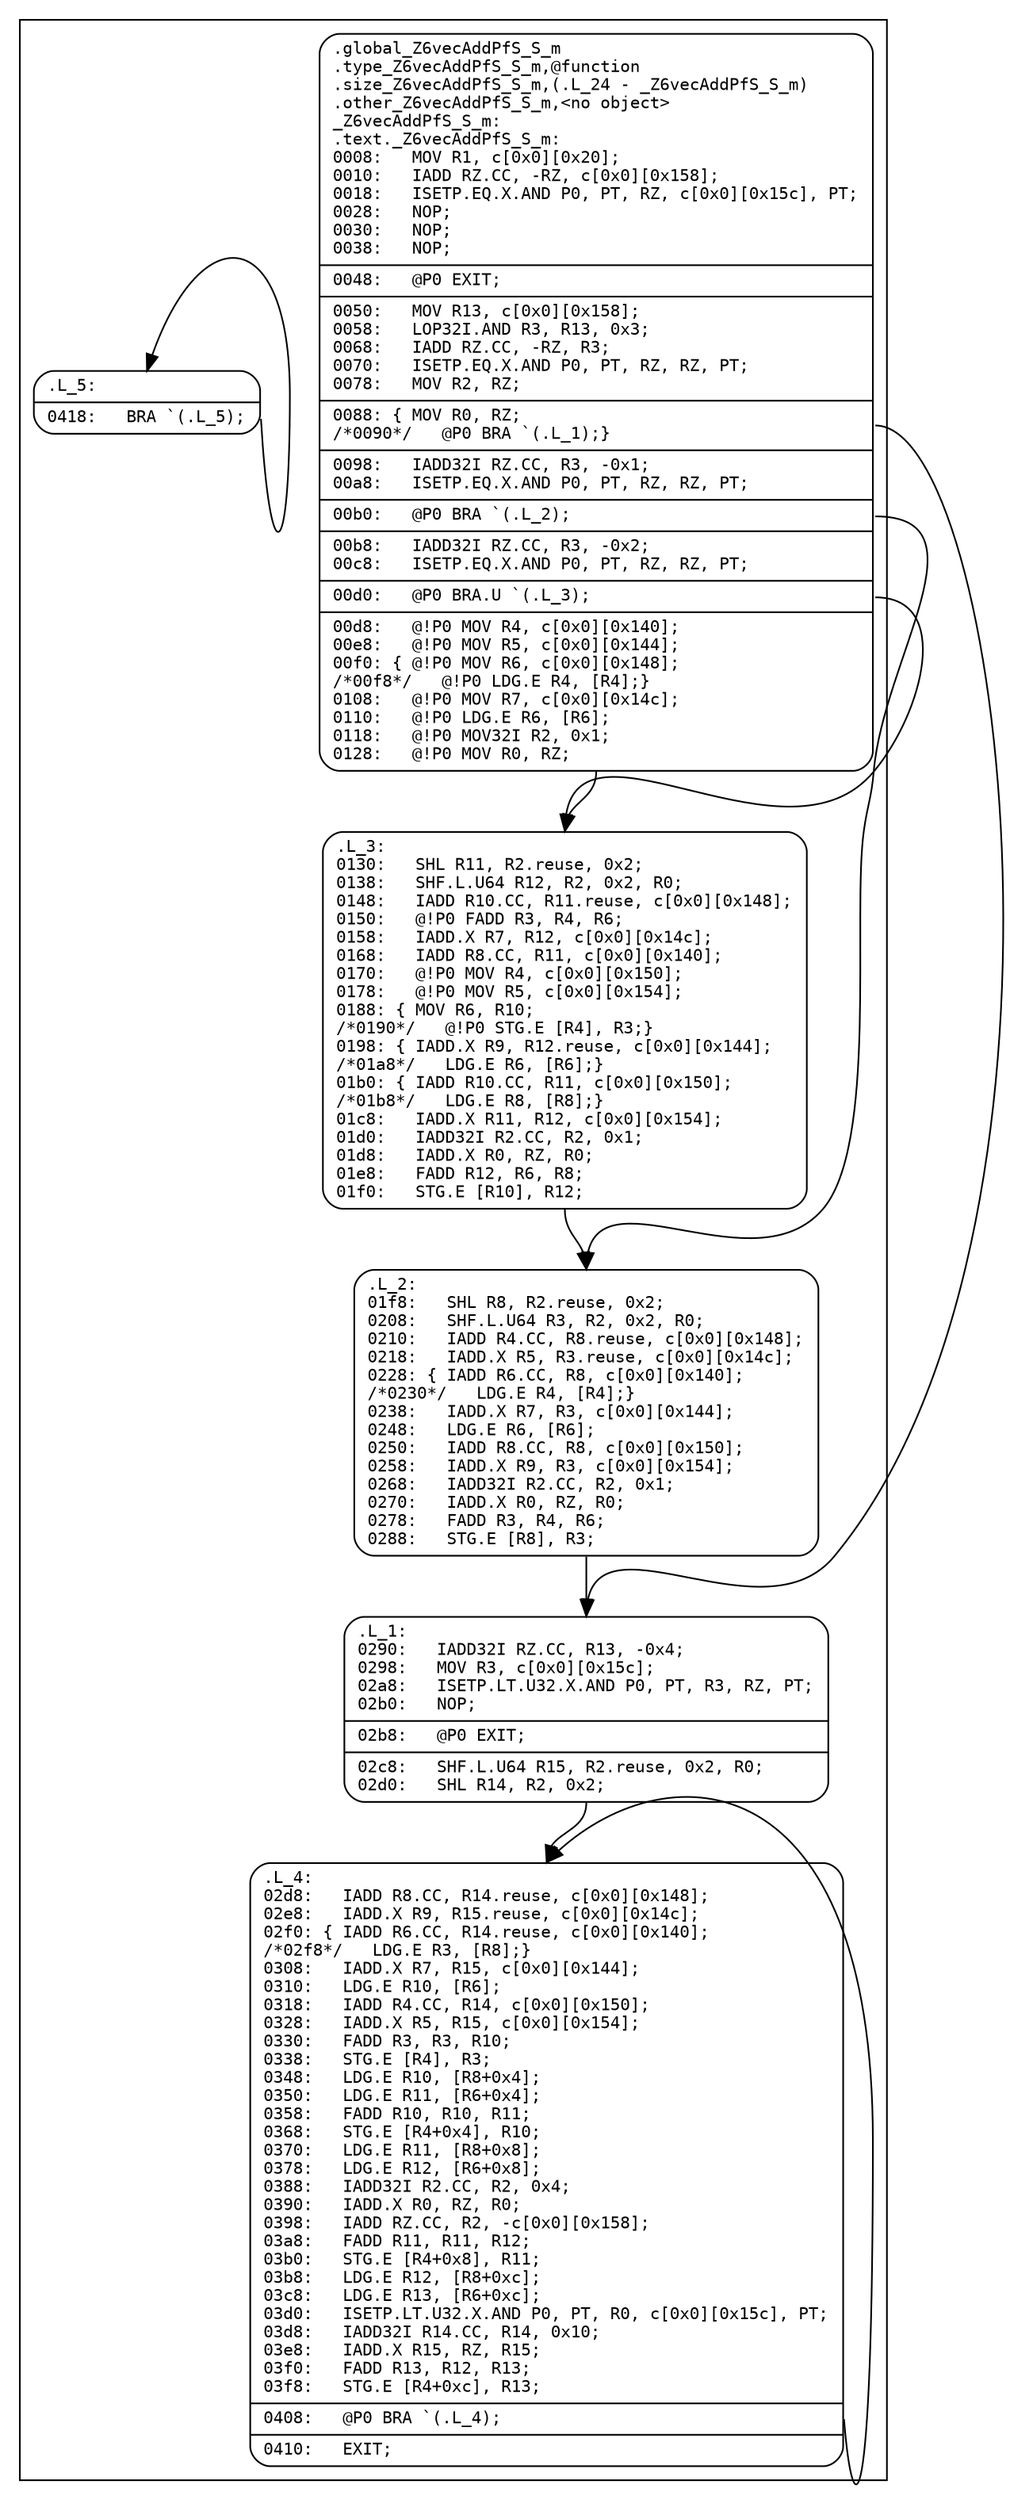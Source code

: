 digraph f {
subgraph "cluster__Z6vecAddPfS_S_m" {
node [fontname="Courier",fontsize=10,shape=Mrecord];
"_Z6vecAddPfS_S_m"
[label="{<entry>	.global		_Z6vecAddPfS_S_m\l	.type		_Z6vecAddPfS_S_m,@function\l	.size		_Z6vecAddPfS_S_m,(.L_24\ -\ _Z6vecAddPfS_S_m)\l	.other		_Z6vecAddPfS_S_m,\<no\ object\>\l_Z6vecAddPfS_S_m:\l.text._Z6vecAddPfS_S_m:\l0008:\ \ \ MOV\ R1,\ c\[0x0\]\[0x20\];\l0010:\ \ \ IADD\ RZ.CC,\ -RZ,\ c\[0x0\]\[0x158\];\l0018:\ \ \ ISETP.EQ.X.AND\ P0,\ PT,\ RZ,\ c\[0x0\]\[0x15c\],\ PT;\l0028:\ \ \ NOP;\l0030:\ \ \ NOP;\l0038:\ \ \ NOP;\l|<exit0>0048:\ \ \ @P0\ EXIT;\l|<exitpost0>0050:\ \ \ MOV\ R13,\ c\[0x0\]\[0x158\];\l0058:\ \ \ LOP32I.AND\ R3,\ R13,\ 0x3;\l0068:\ \ \ IADD\ RZ.CC,\ -RZ,\ R3;\l0070:\ \ \ ISETP.EQ.X.AND\ P0,\ PT,\ RZ,\ RZ,\ PT;\l0078:\ \ \ MOV\ R2,\ RZ;\l|<exit1>0088:\ \{\ MOV\ R0,\ RZ;\l/*0090*/\ \ \ @P0\ BRA\ `(.L_1);\}\l|<exitpost1>0098:\ \ \ IADD32I\ RZ.CC,\ R3,\ -0x1;\l00a8:\ \ \ ISETP.EQ.X.AND\ P0,\ PT,\ RZ,\ RZ,\ PT;\l|<exit2>00b0:\ \ \ @P0\ BRA\ `(.L_2);\l|<exitpost2>00b8:\ \ \ IADD32I\ RZ.CC,\ R3,\ -0x2;\l00c8:\ \ \ ISETP.EQ.X.AND\ P0,\ PT,\ RZ,\ RZ,\ PT;\l|<exit3>00d0:\ \ \ @P0\ BRA.U\ `(.L_3);\l|<exitpost3>00d8:\ \ \ @!P0\ MOV\ R4,\ c\[0x0\]\[0x140\];\l00e8:\ \ \ @!P0\ MOV\ R5,\ c\[0x0\]\[0x144\];\l00f0:\ \{\ @!P0\ MOV\ R6,\ c\[0x0\]\[0x148\];\l/*00f8*/\ \ \ @!P0\ LDG.E\ R4,\ \[R4\];\}\l0108:\ \ \ @!P0\ MOV\ R7,\ c\[0x0\]\[0x14c\];\l0110:\ \ \ @!P0\ LDG.E\ R6,\ \[R6\];\l0118:\ \ \ @!P0\ MOV32I\ R2,\ 0x1;\l0128:\ \ \ @!P0\ MOV\ R0,\ RZ;\l}"]
"_Z6vecAddPfS_S_m":exit1:e -> ".L_1":entry:n [style=solid];
"_Z6vecAddPfS_S_m":exit2:e -> ".L_2":entry:n [style=solid];
"_Z6vecAddPfS_S_m":exit3:e -> ".L_3":entry:n [style=solid];
"_Z6vecAddPfS_S_m":exitpost3:s -> ".L_3":entry:n [style=solid];
node [fontname="Courier",fontsize=10,shape=Mrecord];
".L_3"
[label="{<entry>.L_3:\l0130:\ \ \ SHL\ R11,\ R2.reuse,\ 0x2;\l0138:\ \ \ SHF.L.U64\ R12,\ R2,\ 0x2,\ R0;\l0148:\ \ \ IADD\ R10.CC,\ R11.reuse,\ c\[0x0\]\[0x148\];\l0150:\ \ \ @!P0\ FADD\ R3,\ R4,\ R6;\l0158:\ \ \ IADD.X\ R7,\ R12,\ c\[0x0\]\[0x14c\];\l0168:\ \ \ IADD\ R8.CC,\ R11,\ c\[0x0\]\[0x140\];\l0170:\ \ \ @!P0\ MOV\ R4,\ c\[0x0\]\[0x150\];\l0178:\ \ \ @!P0\ MOV\ R5,\ c\[0x0\]\[0x154\];\l0188:\ \{\ MOV\ R6,\ R10;\l/*0190*/\ \ \ @!P0\ STG.E\ \[R4\],\ R3;\}\l0198:\ \{\ IADD.X\ R9,\ R12.reuse,\ c\[0x0\]\[0x144\];\l/*01a8*/\ \ \ LDG.E\ R6,\ \[R6\];\}\l01b0:\ \{\ IADD\ R10.CC,\ R11,\ c\[0x0\]\[0x150\];\l/*01b8*/\ \ \ LDG.E\ R8,\ \[R8\];\}\l01c8:\ \ \ IADD.X\ R11,\ R12,\ c\[0x0\]\[0x154\];\l01d0:\ \ \ IADD32I\ R2.CC,\ R2,\ 0x1;\l01d8:\ \ \ IADD.X\ R0,\ RZ,\ R0;\l01e8:\ \ \ FADD\ R12,\ R6,\ R8;\l01f0:\ \ \ STG.E\ \[R10\],\ R12;\l}"]
".L_3":entry:s -> ".L_2":entry:n [style=solid];
node [fontname="Courier",fontsize=10,shape=Mrecord];
".L_2"
[label="{<entry>.L_2:\l01f8:\ \ \ SHL\ R8,\ R2.reuse,\ 0x2;\l0208:\ \ \ SHF.L.U64\ R3,\ R2,\ 0x2,\ R0;\l0210:\ \ \ IADD\ R4.CC,\ R8.reuse,\ c\[0x0\]\[0x148\];\l0218:\ \ \ IADD.X\ R5,\ R3.reuse,\ c\[0x0\]\[0x14c\];\l0228:\ \{\ IADD\ R6.CC,\ R8,\ c\[0x0\]\[0x140\];\l/*0230*/\ \ \ LDG.E\ R4,\ \[R4\];\}\l0238:\ \ \ IADD.X\ R7,\ R3,\ c\[0x0\]\[0x144\];\l0248:\ \ \ LDG.E\ R6,\ \[R6\];\l0250:\ \ \ IADD\ R8.CC,\ R8,\ c\[0x0\]\[0x150\];\l0258:\ \ \ IADD.X\ R9,\ R3,\ c\[0x0\]\[0x154\];\l0268:\ \ \ IADD32I\ R2.CC,\ R2,\ 0x1;\l0270:\ \ \ IADD.X\ R0,\ RZ,\ R0;\l0278:\ \ \ FADD\ R3,\ R4,\ R6;\l0288:\ \ \ STG.E\ \[R8\],\ R3;\l}"]
".L_2":entry:s -> ".L_1":entry:n [style=solid];
node [fontname="Courier",fontsize=10,shape=Mrecord];
".L_1"
[label="{<entry>.L_1:\l0290:\ \ \ IADD32I\ RZ.CC,\ R13,\ -0x4;\l0298:\ \ \ MOV\ R3,\ c\[0x0\]\[0x15c\];\l02a8:\ \ \ ISETP.LT.U32.X.AND\ P0,\ PT,\ R3,\ RZ,\ PT;\l02b0:\ \ \ NOP;\l|<exit0>02b8:\ \ \ @P0\ EXIT;\l|<exitpost0>02c8:\ \ \ SHF.L.U64\ R15,\ R2.reuse,\ 0x2,\ R0;\l02d0:\ \ \ SHL\ R14,\ R2,\ 0x2;\l}"]
".L_1":exitpost0:s -> ".L_4":entry:n [style=solid];
node [fontname="Courier",fontsize=10,shape=Mrecord];
".L_4"
[label="{<entry>.L_4:\l02d8:\ \ \ IADD\ R8.CC,\ R14.reuse,\ c\[0x0\]\[0x148\];\l02e8:\ \ \ IADD.X\ R9,\ R15.reuse,\ c\[0x0\]\[0x14c\];\l02f0:\ \{\ IADD\ R6.CC,\ R14.reuse,\ c\[0x0\]\[0x140\];\l/*02f8*/\ \ \ LDG.E\ R3,\ \[R8\];\}\l0308:\ \ \ IADD.X\ R7,\ R15,\ c\[0x0\]\[0x144\];\l0310:\ \ \ LDG.E\ R10,\ \[R6\];\l0318:\ \ \ IADD\ R4.CC,\ R14,\ c\[0x0\]\[0x150\];\l0328:\ \ \ IADD.X\ R5,\ R15,\ c\[0x0\]\[0x154\];\l0330:\ \ \ FADD\ R3,\ R3,\ R10;\l0338:\ \ \ STG.E\ \[R4\],\ R3;\l0348:\ \ \ LDG.E\ R10,\ \[R8+0x4\];\l0350:\ \ \ LDG.E\ R11,\ \[R6+0x4\];\l0358:\ \ \ FADD\ R10,\ R10,\ R11;\l0368:\ \ \ STG.E\ \[R4+0x4\],\ R10;\l0370:\ \ \ LDG.E\ R11,\ \[R8+0x8\];\l0378:\ \ \ LDG.E\ R12,\ \[R6+0x8\];\l0388:\ \ \ IADD32I\ R2.CC,\ R2,\ 0x4;\l0390:\ \ \ IADD.X\ R0,\ RZ,\ R0;\l0398:\ \ \ IADD\ RZ.CC,\ R2,\ -c\[0x0\]\[0x158\];\l03a8:\ \ \ FADD\ R11,\ R11,\ R12;\l03b0:\ \ \ STG.E\ \[R4+0x8\],\ R11;\l03b8:\ \ \ LDG.E\ R12,\ \[R8+0xc\];\l03c8:\ \ \ LDG.E\ R13,\ \[R6+0xc\];\l03d0:\ \ \ ISETP.LT.U32.X.AND\ P0,\ PT,\ R0,\ c\[0x0\]\[0x15c\],\ PT;\l03d8:\ \ \ IADD32I\ R14.CC,\ R14,\ 0x10;\l03e8:\ \ \ IADD.X\ R15,\ RZ,\ R15;\l03f0:\ \ \ FADD\ R13,\ R12,\ R13;\l03f8:\ \ \ STG.E\ \[R4+0xc\],\ R13;\l|<exit0>0408:\ \ \ @P0\ BRA\ `(.L_4);\l|<exit1>0410:\ \ \ EXIT;\l}"]
".L_4":exit0:e -> ".L_4":entry:n [style=solid];
node [fontname="Courier",fontsize=10,shape=Mrecord];
".L_5"
[label="{<entry>.L_5:\l|<exit0>0418:\ \ \ BRA\ `(.L_5);\l}"]
".L_5":exit0:e -> ".L_5":entry:n [style=solid];
}
}
